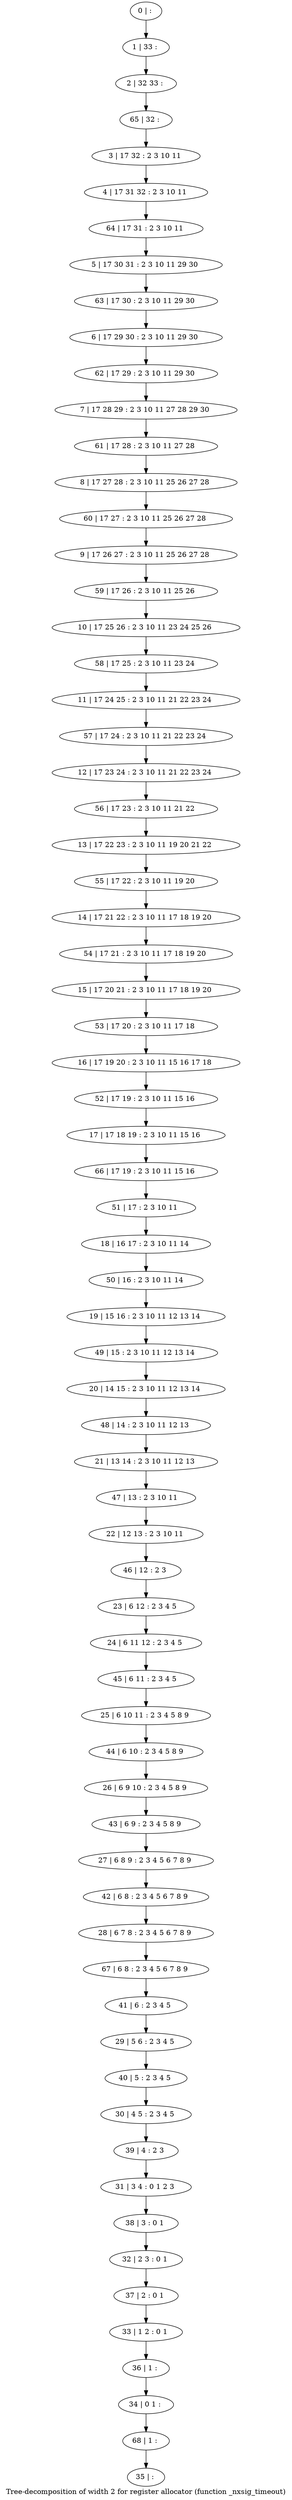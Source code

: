 digraph G {
graph [label="Tree-decomposition of width 2 for register allocator (function _nxsig_timeout)"]
0[label="0 | : "];
1[label="1 | 33 : "];
2[label="2 | 32 33 : "];
3[label="3 | 17 32 : 2 3 10 11 "];
4[label="4 | 17 31 32 : 2 3 10 11 "];
5[label="5 | 17 30 31 : 2 3 10 11 29 30 "];
6[label="6 | 17 29 30 : 2 3 10 11 29 30 "];
7[label="7 | 17 28 29 : 2 3 10 11 27 28 29 30 "];
8[label="8 | 17 27 28 : 2 3 10 11 25 26 27 28 "];
9[label="9 | 17 26 27 : 2 3 10 11 25 26 27 28 "];
10[label="10 | 17 25 26 : 2 3 10 11 23 24 25 26 "];
11[label="11 | 17 24 25 : 2 3 10 11 21 22 23 24 "];
12[label="12 | 17 23 24 : 2 3 10 11 21 22 23 24 "];
13[label="13 | 17 22 23 : 2 3 10 11 19 20 21 22 "];
14[label="14 | 17 21 22 : 2 3 10 11 17 18 19 20 "];
15[label="15 | 17 20 21 : 2 3 10 11 17 18 19 20 "];
16[label="16 | 17 19 20 : 2 3 10 11 15 16 17 18 "];
17[label="17 | 17 18 19 : 2 3 10 11 15 16 "];
18[label="18 | 16 17 : 2 3 10 11 14 "];
19[label="19 | 15 16 : 2 3 10 11 12 13 14 "];
20[label="20 | 14 15 : 2 3 10 11 12 13 14 "];
21[label="21 | 13 14 : 2 3 10 11 12 13 "];
22[label="22 | 12 13 : 2 3 10 11 "];
23[label="23 | 6 12 : 2 3 4 5 "];
24[label="24 | 6 11 12 : 2 3 4 5 "];
25[label="25 | 6 10 11 : 2 3 4 5 8 9 "];
26[label="26 | 6 9 10 : 2 3 4 5 8 9 "];
27[label="27 | 6 8 9 : 2 3 4 5 6 7 8 9 "];
28[label="28 | 6 7 8 : 2 3 4 5 6 7 8 9 "];
29[label="29 | 5 6 : 2 3 4 5 "];
30[label="30 | 4 5 : 2 3 4 5 "];
31[label="31 | 3 4 : 0 1 2 3 "];
32[label="32 | 2 3 : 0 1 "];
33[label="33 | 1 2 : 0 1 "];
34[label="34 | 0 1 : "];
35[label="35 | : "];
36[label="36 | 1 : "];
37[label="37 | 2 : 0 1 "];
38[label="38 | 3 : 0 1 "];
39[label="39 | 4 : 2 3 "];
40[label="40 | 5 : 2 3 4 5 "];
41[label="41 | 6 : 2 3 4 5 "];
42[label="42 | 6 8 : 2 3 4 5 6 7 8 9 "];
43[label="43 | 6 9 : 2 3 4 5 8 9 "];
44[label="44 | 6 10 : 2 3 4 5 8 9 "];
45[label="45 | 6 11 : 2 3 4 5 "];
46[label="46 | 12 : 2 3 "];
47[label="47 | 13 : 2 3 10 11 "];
48[label="48 | 14 : 2 3 10 11 12 13 "];
49[label="49 | 15 : 2 3 10 11 12 13 14 "];
50[label="50 | 16 : 2 3 10 11 14 "];
51[label="51 | 17 : 2 3 10 11 "];
52[label="52 | 17 19 : 2 3 10 11 15 16 "];
53[label="53 | 17 20 : 2 3 10 11 17 18 "];
54[label="54 | 17 21 : 2 3 10 11 17 18 19 20 "];
55[label="55 | 17 22 : 2 3 10 11 19 20 "];
56[label="56 | 17 23 : 2 3 10 11 21 22 "];
57[label="57 | 17 24 : 2 3 10 11 21 22 23 24 "];
58[label="58 | 17 25 : 2 3 10 11 23 24 "];
59[label="59 | 17 26 : 2 3 10 11 25 26 "];
60[label="60 | 17 27 : 2 3 10 11 25 26 27 28 "];
61[label="61 | 17 28 : 2 3 10 11 27 28 "];
62[label="62 | 17 29 : 2 3 10 11 29 30 "];
63[label="63 | 17 30 : 2 3 10 11 29 30 "];
64[label="64 | 17 31 : 2 3 10 11 "];
65[label="65 | 32 : "];
66[label="66 | 17 19 : 2 3 10 11 15 16 "];
67[label="67 | 6 8 : 2 3 4 5 6 7 8 9 "];
68[label="68 | 1 : "];
0->1 ;
1->2 ;
3->4 ;
23->24 ;
36->34 ;
33->36 ;
37->33 ;
32->37 ;
38->32 ;
31->38 ;
39->31 ;
30->39 ;
40->30 ;
29->40 ;
41->29 ;
42->28 ;
27->42 ;
43->27 ;
26->43 ;
44->26 ;
25->44 ;
45->25 ;
24->45 ;
46->23 ;
22->46 ;
47->22 ;
21->47 ;
48->21 ;
20->48 ;
49->20 ;
19->49 ;
50->19 ;
18->50 ;
51->18 ;
52->17 ;
16->52 ;
53->16 ;
15->53 ;
54->15 ;
14->54 ;
55->14 ;
13->55 ;
56->13 ;
12->56 ;
57->12 ;
11->57 ;
58->11 ;
10->58 ;
59->10 ;
9->59 ;
60->9 ;
8->60 ;
61->8 ;
7->61 ;
62->7 ;
6->62 ;
63->6 ;
5->63 ;
64->5 ;
4->64 ;
65->3 ;
2->65 ;
66->51 ;
17->66 ;
67->41 ;
28->67 ;
68->35 ;
34->68 ;
}
